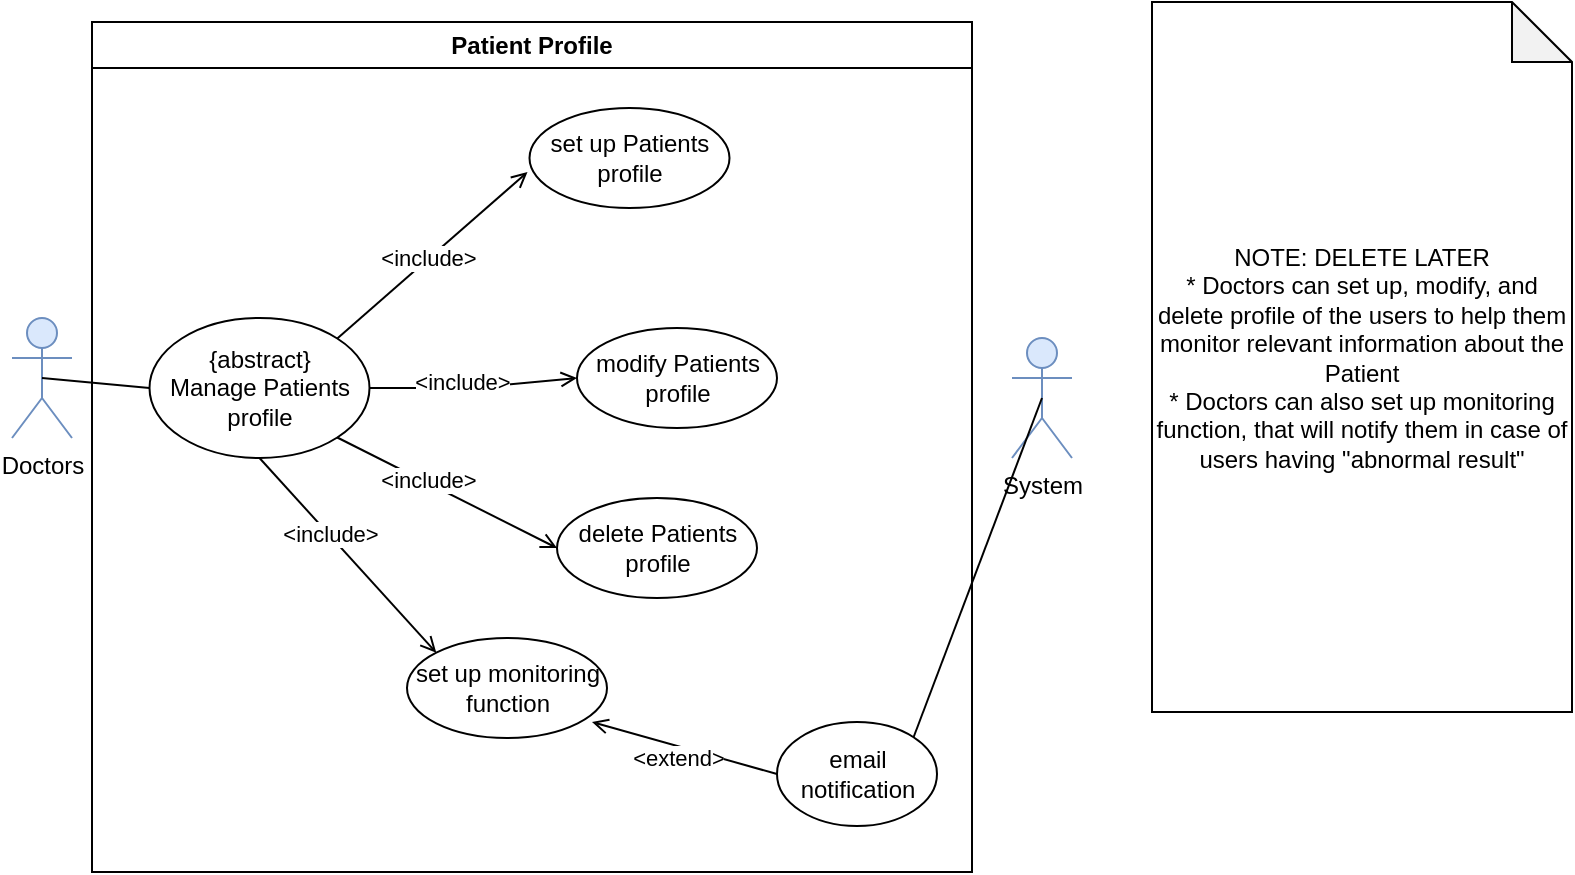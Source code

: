 <mxfile version="24.7.12">
  <diagram name="Page-1" id="HVJjJYL0hNNSH8J0Meae">
    <mxGraphModel dx="1432" dy="777" grid="1" gridSize="10" guides="1" tooltips="1" connect="1" arrows="1" fold="1" page="1" pageScale="1" pageWidth="850" pageHeight="1100" math="0" shadow="0">
      <root>
        <mxCell id="0" />
        <mxCell id="1" parent="0" />
        <mxCell id="e-FtNeugcCT7f2MW7TpE-1" value="NOTE: DELETE LATER&lt;br&gt;* Doctors can set up, modify, and delete profile of the users to help them monitor relevant information about the Patient&lt;br&gt;* Doctors can also set up monitoring function, that will notify them in case of users having &quot;&lt;span&gt;&lt;span&gt;abnormal result&lt;/span&gt;&lt;/span&gt;&quot; " style="shape=note;whiteSpace=wrap;html=1;backgroundOutline=1;darkOpacity=0.05;" vertex="1" parent="1">
          <mxGeometry x="600" y="340" width="210" height="355" as="geometry" />
        </mxCell>
        <mxCell id="e-FtNeugcCT7f2MW7TpE-2" value="modify Patients profile" style="ellipse;whiteSpace=wrap;html=1;" vertex="1" parent="1">
          <mxGeometry x="312.5" y="503" width="100" height="50" as="geometry" />
        </mxCell>
        <mxCell id="e-FtNeugcCT7f2MW7TpE-3" value="set up monitoring function" style="ellipse;whiteSpace=wrap;html=1;" vertex="1" parent="1">
          <mxGeometry x="227.5" y="658" width="100" height="50" as="geometry" />
        </mxCell>
        <mxCell id="e-FtNeugcCT7f2MW7TpE-4" value="set up Patients profile" style="ellipse;whiteSpace=wrap;html=1;" vertex="1" parent="1">
          <mxGeometry x="288.75" y="393" width="100" height="50" as="geometry" />
        </mxCell>
        <mxCell id="e-FtNeugcCT7f2MW7TpE-5" value="delete Patients profile" style="ellipse;whiteSpace=wrap;html=1;" vertex="1" parent="1">
          <mxGeometry x="302.5" y="588" width="100" height="50" as="geometry" />
        </mxCell>
        <mxCell id="e-FtNeugcCT7f2MW7TpE-7" value="email notification" style="ellipse;whiteSpace=wrap;html=1;" vertex="1" parent="1">
          <mxGeometry x="412.5" y="700" width="80" height="52" as="geometry" />
        </mxCell>
        <mxCell id="e-FtNeugcCT7f2MW7TpE-8" value="{abstract}&lt;br&gt;Manage Patients profile" style="ellipse;whiteSpace=wrap;html=1;" vertex="1" parent="1">
          <mxGeometry x="98.75" y="498" width="110" height="70" as="geometry" />
        </mxCell>
        <mxCell id="e-FtNeugcCT7f2MW7TpE-9" value="" style="endArrow=open;html=1;rounded=0;exitX=1;exitY=0;exitDx=0;exitDy=0;entryX=-0.01;entryY=0.64;entryDx=0;entryDy=0;entryPerimeter=0;endFill=0;" edge="1" parent="1" source="e-FtNeugcCT7f2MW7TpE-8" target="e-FtNeugcCT7f2MW7TpE-4">
          <mxGeometry width="50" height="50" relative="1" as="geometry">
            <mxPoint x="318.75" y="693" as="sourcePoint" />
            <mxPoint x="368.75" y="643" as="targetPoint" />
          </mxGeometry>
        </mxCell>
        <mxCell id="e-FtNeugcCT7f2MW7TpE-10" value="&amp;lt;include&amp;gt;" style="edgeLabel;html=1;align=center;verticalAlign=middle;resizable=0;points=[];" vertex="1" connectable="0" parent="e-FtNeugcCT7f2MW7TpE-9">
          <mxGeometry x="-0.126" y="-5" relative="1" as="geometry">
            <mxPoint y="-8" as="offset" />
          </mxGeometry>
        </mxCell>
        <mxCell id="e-FtNeugcCT7f2MW7TpE-11" value="" style="endArrow=open;html=1;rounded=0;exitX=1;exitY=1;exitDx=0;exitDy=0;entryX=0;entryY=0.5;entryDx=0;entryDy=0;endFill=0;" edge="1" parent="1" source="e-FtNeugcCT7f2MW7TpE-8" target="e-FtNeugcCT7f2MW7TpE-5">
          <mxGeometry width="50" height="50" relative="1" as="geometry">
            <mxPoint x="262.75" y="743" as="sourcePoint" />
            <mxPoint x="337.75" y="705" as="targetPoint" />
          </mxGeometry>
        </mxCell>
        <mxCell id="e-FtNeugcCT7f2MW7TpE-12" value="&amp;lt;include&amp;gt;" style="edgeLabel;html=1;align=center;verticalAlign=middle;resizable=0;points=[];" vertex="1" connectable="0" parent="e-FtNeugcCT7f2MW7TpE-11">
          <mxGeometry x="-0.126" y="-5" relative="1" as="geometry">
            <mxPoint y="-8" as="offset" />
          </mxGeometry>
        </mxCell>
        <mxCell id="e-FtNeugcCT7f2MW7TpE-13" value="" style="endArrow=open;html=1;rounded=0;entryX=0;entryY=0.5;entryDx=0;entryDy=0;endFill=0;exitX=1;exitY=0.5;exitDx=0;exitDy=0;" edge="1" parent="1" source="e-FtNeugcCT7f2MW7TpE-8" target="e-FtNeugcCT7f2MW7TpE-2">
          <mxGeometry width="50" height="50" relative="1" as="geometry">
            <mxPoint x="312.75" y="723" as="sourcePoint" />
            <mxPoint x="387.75" y="675" as="targetPoint" />
            <Array as="points">
              <mxPoint x="258.75" y="533" />
            </Array>
          </mxGeometry>
        </mxCell>
        <mxCell id="e-FtNeugcCT7f2MW7TpE-14" value="&amp;lt;include&amp;gt;" style="edgeLabel;html=1;align=center;verticalAlign=middle;resizable=0;points=[];" vertex="1" connectable="0" parent="e-FtNeugcCT7f2MW7TpE-13">
          <mxGeometry x="-0.126" y="-5" relative="1" as="geometry">
            <mxPoint y="-8" as="offset" />
          </mxGeometry>
        </mxCell>
        <mxCell id="e-FtNeugcCT7f2MW7TpE-16" value="" style="endArrow=none;html=1;rounded=0;exitX=0.925;exitY=0.84;exitDx=0;exitDy=0;entryX=0;entryY=0.5;entryDx=0;entryDy=0;strokeColor=default;startArrow=open;startFill=0;exitPerimeter=0;" edge="1" parent="1" source="e-FtNeugcCT7f2MW7TpE-3" target="e-FtNeugcCT7f2MW7TpE-7">
          <mxGeometry width="50" height="50" relative="1" as="geometry">
            <mxPoint x="448.75" y="869" as="sourcePoint" />
            <mxPoint x="509.75" y="913" as="targetPoint" />
          </mxGeometry>
        </mxCell>
        <mxCell id="e-FtNeugcCT7f2MW7TpE-17" value="&amp;lt;extend&amp;gt;" style="edgeLabel;html=1;align=center;verticalAlign=middle;resizable=0;points=[];" vertex="1" connectable="0" parent="e-FtNeugcCT7f2MW7TpE-16">
          <mxGeometry x="-0.209" y="-3" relative="1" as="geometry">
            <mxPoint x="7" y="5" as="offset" />
          </mxGeometry>
        </mxCell>
        <mxCell id="e-FtNeugcCT7f2MW7TpE-20" value="Doctors" style="shape=umlActor;verticalLabelPosition=bottom;verticalAlign=top;html=1;outlineConnect=0;fillColor=#dae8fc;strokeColor=#6c8ebf;" vertex="1" parent="1">
          <mxGeometry x="30" y="498" width="30" height="60" as="geometry" />
        </mxCell>
        <mxCell id="e-FtNeugcCT7f2MW7TpE-25" value="" style="endArrow=none;html=1;rounded=0;exitX=0.5;exitY=0.5;exitDx=0;exitDy=0;exitPerimeter=0;entryX=0;entryY=0.5;entryDx=0;entryDy=0;" edge="1" parent="1" source="e-FtNeugcCT7f2MW7TpE-20" target="e-FtNeugcCT7f2MW7TpE-8">
          <mxGeometry width="50" height="50" relative="1" as="geometry">
            <mxPoint x="400" y="540" as="sourcePoint" />
            <mxPoint x="450" y="490" as="targetPoint" />
          </mxGeometry>
        </mxCell>
        <mxCell id="e-FtNeugcCT7f2MW7TpE-26" value="Patient Profile" style="swimlane;whiteSpace=wrap;html=1;" vertex="1" parent="1">
          <mxGeometry x="70" y="350" width="440" height="425" as="geometry" />
        </mxCell>
        <mxCell id="e-FtNeugcCT7f2MW7TpE-27" value="" style="endArrow=open;html=1;rounded=0;exitX=0.5;exitY=1;exitDx=0;exitDy=0;entryX=0;entryY=0;entryDx=0;entryDy=0;endFill=0;" edge="1" parent="1" source="e-FtNeugcCT7f2MW7TpE-8" target="e-FtNeugcCT7f2MW7TpE-3">
          <mxGeometry width="50" height="50" relative="1" as="geometry">
            <mxPoint x="202.75" y="568" as="sourcePoint" />
            <mxPoint x="312.75" y="623" as="targetPoint" />
          </mxGeometry>
        </mxCell>
        <mxCell id="e-FtNeugcCT7f2MW7TpE-28" value="&amp;lt;include&amp;gt;" style="edgeLabel;html=1;align=center;verticalAlign=middle;resizable=0;points=[];" vertex="1" connectable="0" parent="e-FtNeugcCT7f2MW7TpE-27">
          <mxGeometry x="-0.126" y="-5" relative="1" as="geometry">
            <mxPoint y="-8" as="offset" />
          </mxGeometry>
        </mxCell>
        <mxCell id="e-FtNeugcCT7f2MW7TpE-29" value="System" style="shape=umlActor;verticalLabelPosition=bottom;verticalAlign=top;html=1;outlineConnect=0;fillColor=#dae8fc;strokeColor=#6c8ebf;" vertex="1" parent="1">
          <mxGeometry x="530" y="508" width="30" height="60" as="geometry" />
        </mxCell>
        <mxCell id="e-FtNeugcCT7f2MW7TpE-30" value="" style="endArrow=none;html=1;rounded=0;entryX=0.5;entryY=0.5;entryDx=0;entryDy=0;entryPerimeter=0;exitX=1;exitY=0;exitDx=0;exitDy=0;" edge="1" parent="1" source="e-FtNeugcCT7f2MW7TpE-7" target="e-FtNeugcCT7f2MW7TpE-29">
          <mxGeometry width="50" height="50" relative="1" as="geometry">
            <mxPoint x="400" y="610" as="sourcePoint" />
            <mxPoint x="450" y="560" as="targetPoint" />
          </mxGeometry>
        </mxCell>
      </root>
    </mxGraphModel>
  </diagram>
</mxfile>
